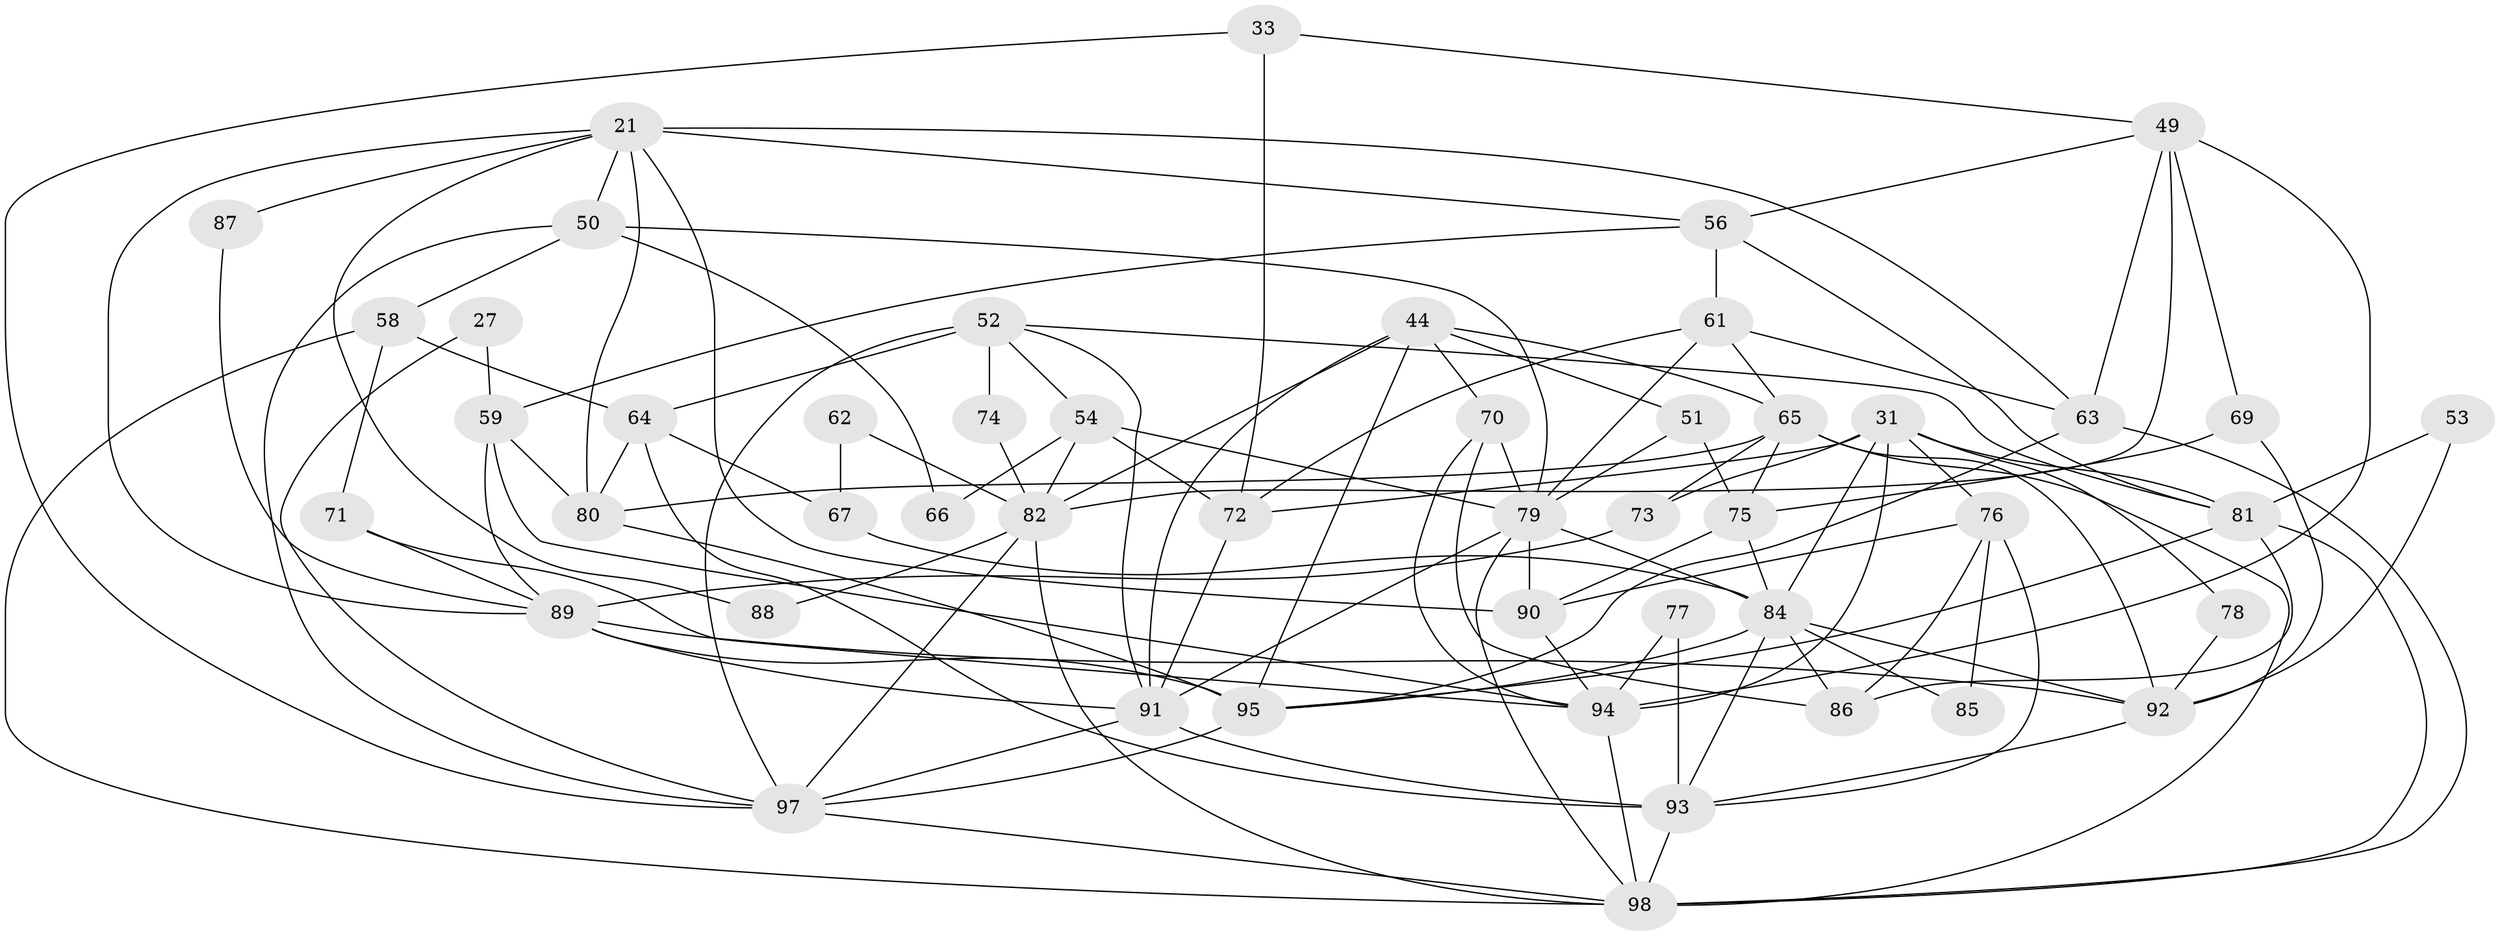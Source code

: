 // original degree distribution, {4: 0.30612244897959184, 2: 0.15306122448979592, 5: 0.22448979591836735, 6: 0.09183673469387756, 3: 0.19387755102040816, 7: 0.030612244897959183}
// Generated by graph-tools (version 1.1) at 2025/51/03/09/25 04:51:48]
// undirected, 49 vertices, 122 edges
graph export_dot {
graph [start="1"]
  node [color=gray90,style=filled];
  21 [super="+7"];
  27;
  31 [super="+30+17"];
  33;
  44 [super="+24+34"];
  49 [super="+16"];
  50 [super="+6+22"];
  51;
  52 [super="+14"];
  53;
  54 [super="+47"];
  56 [super="+45"];
  58;
  59;
  61 [super="+12"];
  62;
  63;
  64 [super="+20"];
  65 [super="+48"];
  66;
  67 [super="+55"];
  69 [super="+40"];
  70;
  71;
  72;
  73;
  74;
  75 [super="+11"];
  76;
  77;
  78 [super="+2"];
  79 [super="+8+9"];
  80 [super="+41"];
  81 [super="+46"];
  82 [super="+57"];
  84 [super="+37+60"];
  85;
  86;
  87;
  88;
  89 [super="+42+19"];
  90 [super="+83"];
  91 [super="+43"];
  92 [super="+10+25"];
  93 [super="+4+39"];
  94 [super="+35"];
  95 [super="+68"];
  97 [super="+3+18"];
  98 [super="+96"];
  21 -- 56;
  21 -- 80 [weight=2];
  21 -- 87;
  21 -- 88 [weight=2];
  21 -- 89;
  21 -- 63;
  21 -- 50;
  21 -- 90;
  27 -- 97;
  27 -- 59;
  31 -- 72;
  31 -- 73;
  31 -- 78 [weight=2];
  31 -- 81 [weight=2];
  31 -- 76;
  31 -- 94;
  31 -- 84 [weight=3];
  33 -- 49;
  33 -- 72;
  33 -- 97;
  44 -- 82 [weight=2];
  44 -- 95;
  44 -- 65;
  44 -- 70;
  44 -- 51;
  44 -- 91;
  49 -- 69;
  49 -- 94 [weight=2];
  49 -- 56;
  49 -- 63;
  49 -- 82;
  50 -- 58;
  50 -- 66 [weight=2];
  50 -- 79;
  50 -- 97;
  51 -- 79;
  51 -- 75;
  52 -- 64;
  52 -- 54;
  52 -- 74;
  52 -- 81;
  52 -- 97 [weight=2];
  52 -- 91;
  53 -- 81;
  53 -- 92;
  54 -- 66;
  54 -- 82;
  54 -- 72;
  54 -- 79;
  56 -- 59;
  56 -- 81;
  56 -- 61;
  58 -- 71;
  58 -- 64;
  58 -- 98;
  59 -- 80;
  59 -- 89;
  59 -- 94;
  61 -- 79;
  61 -- 63;
  61 -- 65;
  61 -- 72;
  62 -- 82 [weight=2];
  62 -- 67;
  63 -- 98;
  63 -- 95;
  64 -- 67;
  64 -- 80;
  64 -- 93;
  65 -- 98 [weight=2];
  65 -- 80;
  65 -- 73;
  65 -- 75;
  65 -- 92;
  67 -- 84 [weight=2];
  69 -- 92;
  69 -- 75;
  70 -- 94;
  70 -- 86;
  70 -- 79;
  71 -- 89;
  71 -- 94;
  72 -- 91;
  73 -- 89;
  74 -- 82;
  75 -- 84;
  75 -- 90 [weight=2];
  76 -- 85;
  76 -- 86;
  76 -- 93;
  76 -- 90;
  77 -- 93;
  77 -- 94;
  78 -- 92 [weight=2];
  79 -- 90 [weight=2];
  79 -- 91;
  79 -- 84;
  79 -- 98;
  80 -- 95;
  81 -- 86;
  81 -- 98;
  81 -- 95;
  82 -- 88 [weight=2];
  82 -- 97;
  82 -- 98;
  84 -- 93 [weight=2];
  84 -- 86;
  84 -- 85;
  84 -- 92;
  84 -- 95 [weight=2];
  87 -- 89;
  89 -- 92 [weight=2];
  89 -- 95 [weight=2];
  89 -- 91;
  90 -- 94;
  91 -- 93 [weight=3];
  91 -- 97;
  92 -- 93;
  93 -- 98;
  94 -- 98;
  95 -- 97 [weight=2];
  97 -- 98;
}
